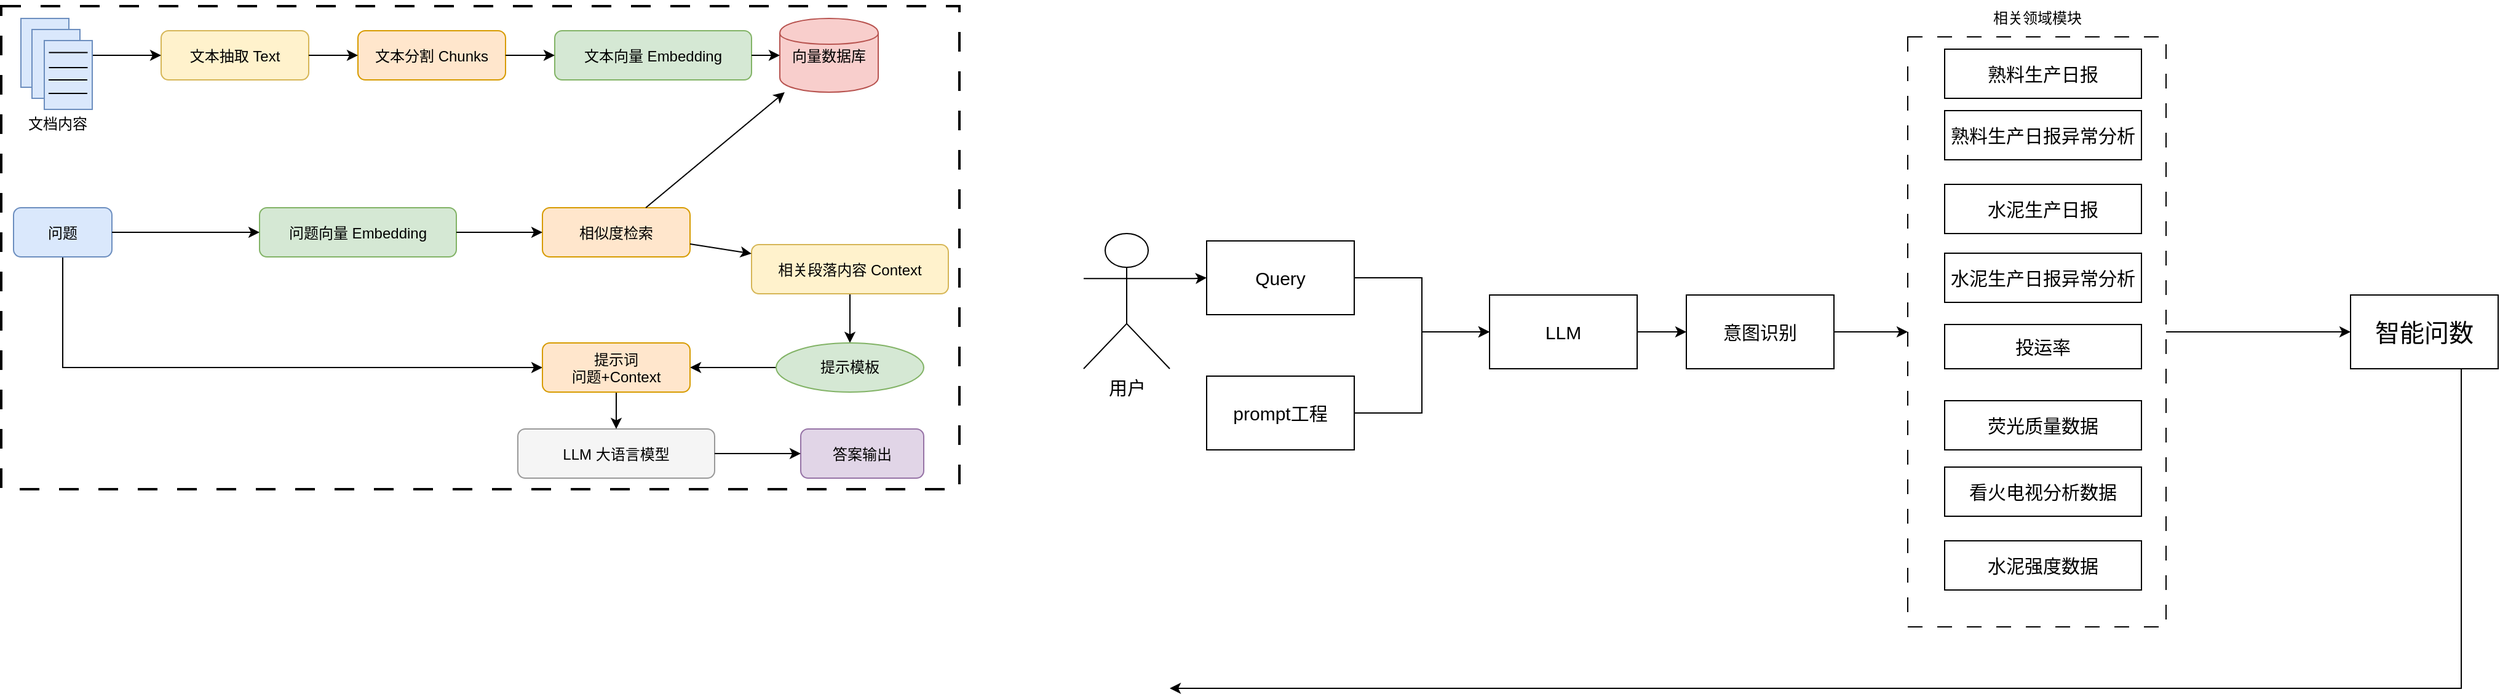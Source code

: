 <mxfile version="28.0.7">
  <diagram name="整合流程图" id="Combined-Diagram">
    <mxGraphModel dx="2300" dy="900" grid="0" gridSize="10" guides="1" tooltips="1" connect="1" arrows="1" fold="1" page="1" pageScale="1" pageWidth="827" pageHeight="1169" math="0" shadow="0">
      <root>
        <mxCell id="0"/>
        <mxCell id="1" parent="0"/>

        <!-- ==== 第一个流程图，原样保留 ==== -->
        <mxCell id="DrUWAIM6hGivZOwEgswW-20" value="" style="rounded=0;whiteSpace=wrap;html=1;labelBackgroundColor=default;strokeWidth=2;dashed=1;dashPattern=8 8;strokeColor=default;" vertex="1" parent="1">
          <mxGeometry x="10" y="25" width="779" height="393" as="geometry"/>
        </mxCell>
        <mxCell id="3" value="文本抽取 Text" style="rounded=1;fillColor=#fff2cc;strokeColor=#d6b656;" parent="1" vertex="1">
          <mxGeometry x="140" y="45" width="120" height="40" as="geometry"/>
        </mxCell>
        <mxCell id="4" value="文本分割 Chunks" style="rounded=1;fillColor=#ffe6cc;strokeColor=#d79b00;" parent="1" vertex="1">
          <mxGeometry x="300" y="45" width="120" height="40" as="geometry"/>
        </mxCell>
        <mxCell id="5" value="文本向量 Embedding" style="rounded=1;fillColor=#d5e8d4;strokeColor=#82b366;" parent="1" vertex="1">
          <mxGeometry x="460" y="45" width="160" height="40" as="geometry"/>
        </mxCell>
        <mxCell id="6" value="向量数据库" style="shape=cylinder;fillColor=#f8cecc;strokeColor=#b85450;" parent="1" vertex="1">
          <mxGeometry x="643" y="35" width="80" height="60" as="geometry"/>
        </mxCell>
        <mxCell id="a2" parent="1" source="3" target="4" edge="1">
          <mxGeometry relative="1" as="geometry"/>
        </mxCell>
        <mxCell id="a3" parent="1" source="4" target="5" edge="1">
          <mxGeometry relative="1" as="geometry"/>
        </mxCell>
        <mxCell id="a4" parent="1" source="5" target="6" edge="1">
          <mxGeometry relative="1" as="geometry"/>
        </mxCell>
        <mxCell id="DrUWAIM6hGivZOwEgswW-51" style="edgeStyle=orthogonalEdgeStyle;rounded=0;orthogonalLoop=1;jettySize=auto;html=1;entryX=0;entryY=0.5;entryDx=0;entryDy=0;" edge="1" parent="1" source="7" target="DrUWAIM6hGivZOwEgswW-13">
          <mxGeometry relative="1" as="geometry">
            <Array as="points">
              <mxPoint x="60" y="319"/>
            </Array>
          </mxGeometry>
        </mxCell>
        <mxCell id="7" value="问题" style="rounded=1;fillColor=#dae8fc;strokeColor=#6c8ebf;" parent="1" vertex="1">
          <mxGeometry x="20" y="189" width="80" height="40" as="geometry"/>
        </mxCell>
        <mxCell id="8" value="问题向量 Embedding" style="rounded=1;fillColor=#d5e8d4;strokeColor=#82b366;" parent="1" vertex="1">
          <mxGeometry x="220" y="189" width="160" height="40" as="geometry"/>
        </mxCell>
        <mxCell id="9" value="相似度检索" style="rounded=1;fillColor=#ffe6cc;strokeColor=#d79b00;" parent="1" vertex="1">
          <mxGeometry x="450" y="189" width="120" height="40" as="geometry"/>
        </mxCell>
        <mxCell id="DrUWAIM6hGivZOwEgswW-18" style="edgeStyle=orthogonalEdgeStyle;rounded=0;orthogonalLoop=1;jettySize=auto;html=1;entryX=0.5;entryY=0;entryDx=0;entryDy=0;" edge="1" parent="1" source="10" target="DrUWAIM6hGivZOwEgswW-12">
          <mxGeometry relative="1" as="geometry"/>
        </mxCell>
        <mxCell id="10" value="相关段落内容 Context" style="rounded=1;fillColor=#fff2cc;strokeColor=#d6b656;" parent="1" vertex="1">
          <mxGeometry x="620" y="219" width="160" height="40" as="geometry"/>
        </mxCell>
        <mxCell id="a5" parent="1" source="7" target="8" edge="1">
          <mxGeometry relative="1" as="geometry"/>
        </mxCell>
        <mxCell id="a6" parent="1" source="8" target="9" edge="1">
          <mxGeometry relative="1" as="geometry"/>
        </mxCell>
        <mxCell id="a7" parent="1" source="9" target="10" edge="1">
          <mxGeometry relative="1" as="geometry"/>
        </mxCell>
        <mxCell id="a8" parent="1" source="9" target="6" edge="1">
          <mxGeometry relative="1" as="geometry"/>
        </mxCell>
        <mxCell id="11" value="LLM 大语言模型" style="rounded=1;fillColor=#f5f5f5;strokeColor=#999999;" parent="1" vertex="1">
          <mxGeometry x="430" y="369" width="160" height="40" as="geometry"/>
        </mxCell>
        <mxCell id="12" value="答案输出" style="rounded=1;fillColor=#e1d5e7;strokeColor=#9673a6;" parent="1" vertex="1">
          <mxGeometry x="660" y="369" width="100" height="40" as="geometry"/>
        </mxCell>
        <mxCell id="a10" parent="1" source="11" target="12" edge="1">
          <mxGeometry relative="1" as="geometry"/>
        </mxCell>
        <mxCell id="DrUWAIM6hGivZOwEgswW-15" style="edgeStyle=orthogonalEdgeStyle;rounded=0;orthogonalLoop=1;jettySize=auto;html=1;entryX=1;entryY=0.5;entryDx=0;entryDy=0;" edge="1" parent="1" source="DrUWAIM6hGivZOwEgswW-12" target="DrUWAIM6hGivZOwEgswW-13">
          <mxGeometry relative="1" as="geometry"/>
        </mxCell>
        <mxCell id="DrUWAIM6hGivZOwEgswW-12" value="提示模板" style="ellipse;whiteSpace=wrap;html=1;fillColor=#d5e8d4;strokeColor=#82b366;" vertex="1" parent="1">
          <mxGeometry x="640" y="299" width="120" height="40" as="geometry"/>
        </mxCell>
        <mxCell id="DrUWAIM6hGivZOwEgswW-17" style="edgeStyle=orthogonalEdgeStyle;rounded=0;orthogonalLoop=1;jettySize=auto;html=1;entryX=0.5;entryY=0;entryDx=0;entryDy=0;" edge="1" parent="1" source="DrUWAIM6hGivZOwEgswW-13" target="11">
          <mxGeometry relative="1" as="geometry"/>
        </mxCell>
        <mxCell id="DrUWAIM6hGivZOwEgswW-13" value="提示词&#xa;问题+Context" style="rounded=1;fillColor=#ffe6cc;strokeColor=#d79b00;" vertex="1" parent="1">
          <mxGeometry x="450" y="299" width="120" height="40" as="geometry"/>
        </mxCell>
        <mxCell id="DrUWAIM6hGivZOwEgswW-40" value="" style="rounded=0;whiteSpace=wrap;html=1;fillColor=#dae8fc;strokeColor=#6c8ebf;" vertex="1" parent="1">
          <mxGeometry x="26" y="35" width="39" height="56" as="geometry"/>
        </mxCell>
        <mxCell id="DrUWAIM6hGivZOwEgswW-41" value="" style="rounded=0;whiteSpace=wrap;html=1;fillColor=#dae8fc;strokeColor=#6c8ebf;" vertex="1" parent="1">
          <mxGeometry x="35" y="44" width="39" height="56" as="geometry"/>
        </mxCell>
        <mxCell id="DrUWAIM6hGivZOwEgswW-47" style="edgeStyle=orthogonalEdgeStyle;rounded=0;orthogonalLoop=1;jettySize=auto;html=1;entryX=0;entryY=0.5;entryDx=0;entryDy=0;" edge="1" parent="1" source="DrUWAIM6hGivZOwEgswW-42" target="3">
          <mxGeometry relative="1" as="geometry">
            <Array as="points">
              <mxPoint x="119" y="65"/>
              <mxPoint x="119" y="65"/>
            </Array>
          </mxGeometry>
        </mxCell>
        <mxCell id="DrUWAIM6hGivZOwEgswW-42" value="" style="rounded=0;whiteSpace=wrap;html=1;fillColor=#dae8fc;strokeColor=#6c8ebf;" vertex="1" parent="1">
          <mxGeometry x="45" y="53" width="39" height="56" as="geometry"/>
        </mxCell>
        <mxCell id="DrUWAIM6hGivZOwEgswW-43" value="" style="endArrow=none;html=1;rounded=0;" edge="1" parent="1">
          <mxGeometry width="50" height="50" relative="1" as="geometry">
            <mxPoint x="48.75" y="62.8" as="sourcePoint"/>
            <mxPoint x="80.25" y="62.8" as="targetPoint"/>
          </mxGeometry>
        </mxCell>
        <mxCell id="DrUWAIM6hGivZOwEgswW-44" value="" style="endArrow=none;html=1;rounded=0;" edge="1" parent="1">
          <mxGeometry width="50" height="50" relative="1" as="geometry">
            <mxPoint x="48.75" y="75" as="sourcePoint"/>
            <mxPoint x="80.25" y="75" as="targetPoint"/>
          </mxGeometry>
        </mxCell>
        <mxCell id="DrUWAIM6hGivZOwEgswW-45" value="" style="endArrow=none;html=1;rounded=0;" edge="1" parent="1">
          <mxGeometry width="50" height="50" relative="1" as="geometry">
            <mxPoint x="48.5" y="85" as="sourcePoint"/>
            <mxPoint x="80" y="85" as="targetPoint"/>
          </mxGeometry>
        </mxCell>
        <mxCell id="DrUWAIM6hGivZOwEgswW-46" value="" style="endArrow=none;html=1;rounded=0;" edge="1" parent="1">
          <mxGeometry width="50" height="50" relative="1" as="geometry">
            <mxPoint x="48.5" y="96" as="sourcePoint"/>
            <mxPoint x="80" y="96" as="targetPoint"/>
          </mxGeometry>
        </mxCell>
        <mxCell id="DrUWAIM6hGivZOwEgswW-50" value="文档内容" style="text;html=1;align=center;verticalAlign=middle;whiteSpace=wrap;rounded=0;" vertex="1" parent="1">
          <mxGeometry x="26" y="106" width="60" height="30" as="geometry"/>
        </mxCell>

        <!-- ==== 第二个流程图，整体右移850 ==== -->
        <mxCell id="Td7-_3nd8qTc9XYqAi2d-11" style="edgeStyle=orthogonalEdgeStyle;rounded=0;orthogonalLoop=1;jettySize=auto;html=1;exitX=1;exitY=0.333;exitDx=0;exitDy=0;exitPerimeter=0;fontSize=15;" parent="1" source="Td7-_3nd8qTc9XYqAi2d-10" target="Td7-_3nd8qTc9XYqAi2d-12" edge="1">
          <mxGeometry relative="1" as="geometry">
            <mxPoint x="1110" y="246" as="targetPoint"/>
          </mxGeometry>
        </mxCell>
        <mxCell id="Td7-_3nd8qTc9XYqAi2d-10" value="用户" style="shape=umlActor;verticalLabelPosition=bottom;verticalAlign=top;html=1;outlineConnect=0;fontSize=15;" parent="1" vertex="1">
          <mxGeometry x="890" y="210" width="70" height="110" as="geometry"/>
        </mxCell>
        <mxCell id="Td7-_3nd8qTc9XYqAi2d-35" style="edgeStyle=orthogonalEdgeStyle;rounded=0;orthogonalLoop=1;jettySize=auto;html=1;entryX=0;entryY=0.5;entryDx=0;entryDy=0;" parent="1" source="Td7-_3nd8qTc9XYqAi2d-12" target="Td7-_3nd8qTc9XYqAi2d-33" edge="1">
          <mxGeometry relative="1" as="geometry"/>
        </mxCell>
        <mxCell id="Td7-_3nd8qTc9XYqAi2d-12" value="Query" style="rounded=0;whiteSpace=wrap;html=1;fontSize=15;" parent="1" vertex="1">
          <mxGeometry x="990" y="216" width="120" height="60" as="geometry"/>
        </mxCell>
        <mxCell id="Td7-_3nd8qTc9XYqAi2d-36" style="edgeStyle=orthogonalEdgeStyle;rounded=0;orthogonalLoop=1;jettySize=auto;html=1;entryX=0;entryY=0.5;entryDx=0;entryDy=0;" parent="1" source="Td7-_3nd8qTc9XYqAi2d-14" target="Td7-_3nd8qTc9XYqAi2d-33" edge="1">
          <mxGeometry relative="1" as="geometry"/>
        </mxCell>
        <mxCell id="Td7-_3nd8qTc9XYqAi2d-14" value="prompt工程" style="rounded=0;whiteSpace=wrap;html=1;fontSize=15;" parent="1" vertex="1">
          <mxGeometry x="990" y="326" width="120" height="60" as="geometry"/>
        </mxCell>
        <mxCell id="Td7-_3nd8qTc9XYqAi2d-30" style="edgeStyle=orthogonalEdgeStyle;rounded=0;orthogonalLoop=1;jettySize=auto;html=1;entryX=0;entryY=0.5;entryDx=0;entryDy=0;" parent="1" source="Td7-_3nd8qTc9XYqAi2d-17" target="Td7-_3nd8qTc9XYqAi2d-27" edge="1">
          <mxGeometry relative="1" as="geometry"/>
        </mxCell>
        <mxCell id="Td7-_3nd8qTc9XYqAi2d-17" value="意图识别" style="rounded=0;whiteSpace=wrap;html=1;fontSize=15;" parent="1" vertex="1">
          <mxGeometry x="1380" y="260" width="120" height="60" as="geometry"/>
        </mxCell>
        <mxCell id="Td7-_3nd8qTc9XYqAi2d-27" value="" style="rounded=0;whiteSpace=wrap;html=1;fillColor=none;dashed=1;dashPattern=12 12;" parent="1" vertex="1">
          <mxGeometry x="1560" y="50" width="210" height="480" as="geometry"/>
        </mxCell>
        <mxCell id="Td7-_3nd8qTc9XYqAi2d-28" value="&lt;font style=&quot;color: rgb(0, 0, 0);&quot;&gt;熟料生产日报异常分析&lt;/font&gt;" style="rounded=0;whiteSpace=wrap;html=1;fontSize=15;" parent="1" vertex="1">
          <mxGeometry x="1590" y="110" width="160" height="40" as="geometry"/>
        </mxCell>
        <mxCell id="Td7-_3nd8qTc9XYqAi2d-29" value="水泥生产日报异常分析" style="rounded=0;whiteSpace=wrap;html=1;fontSize=15;" parent="1" vertex="1">
          <mxGeometry x="1590" y="226" width="160" height="40" as="geometry"/>
        </mxCell>
        <mxCell id="Td7-_3nd8qTc9XYqAi2d-31" style="edgeStyle=orthogonalEdgeStyle;rounded=0;orthogonalLoop=1;jettySize=auto;html=1;entryX=0;entryY=0.5;entryDx=0;entryDy=0;" parent="1" source="Td7-_3nd8qTc9XYqAi2d-27" target="Td7-_3nd8qTc9XYqAi2d-43" edge="1">
          <mxGeometry relative="1" as="geometry">
            <mxPoint x="1940" y="297.63" as="targetPoint"/>
          </mxGeometry>
        </mxCell>
        <mxCell id="Td7-_3nd8qTc9XYqAi2d-34" value="" style="edgeStyle=orthogonalEdgeStyle;rounded=0;orthogonalLoop=1;jettySize=auto;html=1;" parent="1" source="Td7-_3nd8qTc9XYqAi2d-33" target="Td7-_3nd8qTc9XYqAi2d-17" edge="1">
          <mxGeometry relative="1" as="geometry"/>
        </mxCell>
        <mxCell id="Td7-_3nd8qTc9XYqAi2d-33" value="LLM" style="rounded=0;whiteSpace=wrap;html=1;fontSize=15;" parent="1" vertex="1">
          <mxGeometry x="1220" y="260" width="120" height="60" as="geometry"/>
        </mxCell>
        <mxCell id="Td7-_3nd8qTc9XYqAi2d-37" value="投运率" style="rounded=0;whiteSpace=wrap;html=1;fontSize=15;" parent="1" vertex="1">
          <mxGeometry x="1590" y="284" width="160" height="36" as="geometry"/>
        </mxCell>
        <mxCell id="Td7-_3nd8qTc9XYqAi2d-38" value="荧光质量数据" style="rounded=0;whiteSpace=wrap;html=1;fontSize=15;" parent="1" vertex="1">
          <mxGeometry x="1590" y="346" width="160" height="40" as="geometry"/>
        </mxCell>
        <mxCell id="Td7-_3nd8qTc9XYqAi2d-39" value="看火电视分析数据" style="rounded=0;whiteSpace=wrap;html=1;fontSize=15;" parent="1" vertex="1">
          <mxGeometry x="1590" y="400" width="160" height="40" as="geometry"/>
        </mxCell>
        <mxCell id="Td7-_3nd8qTc9XYqAi2d-41" value="水泥强度数据" style="rounded=0;whiteSpace=wrap;html=1;fontSize=15;" parent="1" vertex="1">
          <mxGeometry x="1590" y="460" width="160" height="40" as="geometry"/>
        </mxCell>
        <mxCell id="Td7-_3nd8qTc9XYqAi2d-44" style="edgeStyle=orthogonalEdgeStyle;rounded=0;orthogonalLoop=1;jettySize=auto;html=1;" parent="1" source="Td7-_3nd8qTc9XYqAi2d-43" edge="1">
          <mxGeometry relative="1" as="geometry">
            <mxPoint x="960" y="580" as="targetPoint"/>
            <Array as="points">
              <mxPoint x="2010" y="580"/>
              <mxPoint x="961" y="580"/>
            </Array>
          </mxGeometry>
        </mxCell>
        <mxCell id="Td7-_3nd8qTc9XYqAi2d-43" value="&lt;font style=&quot;font-size: 20px;&quot;&gt;智能问数&lt;/font&gt;" style="rounded=0;whiteSpace=wrap;html=1;" parent="1" vertex="1">
          <mxGeometry x="1920" y="260" width="120" height="60" as="geometry"/>
        </mxCell>
        <mxCell id="njdPtMuvG7hpESORJNt5-1" value="&lt;font style=&quot;color: rgb(0, 0, 0);&quot;&gt;熟料生产日报&lt;/font&gt;" style="rounded=0;whiteSpace=wrap;html=1;fontSize=15;" parent="1" vertex="1">
          <mxGeometry x="1590" y="60" width="160" height="40" as="geometry"/>
        </mxCell>
        <mxCell id="njdPtMuvG7hpESORJNt5-2" value="水泥生产日报" style="rounded=0;whiteSpace=wrap;html=1;fontSize=15;" parent="1" vertex="1">
          <mxGeometry x="1590" y="170" width="160" height="40" as="geometry"/>
        </mxCell>
        <mxCell id="mBVM7sb4OEK3M4IIuq4X-1" value="相关领域模块" style="text;html=1;align=center;verticalAlign=middle;whiteSpace=wrap;rounded=0;" vertex="1" parent="1">
          <mxGeometry x="1617.5" y="20" width="95" height="30" as="geometry"/>
        </mxCell>

      </root>
    </mxGraphModel>
  </diagram>
</mxfile>

